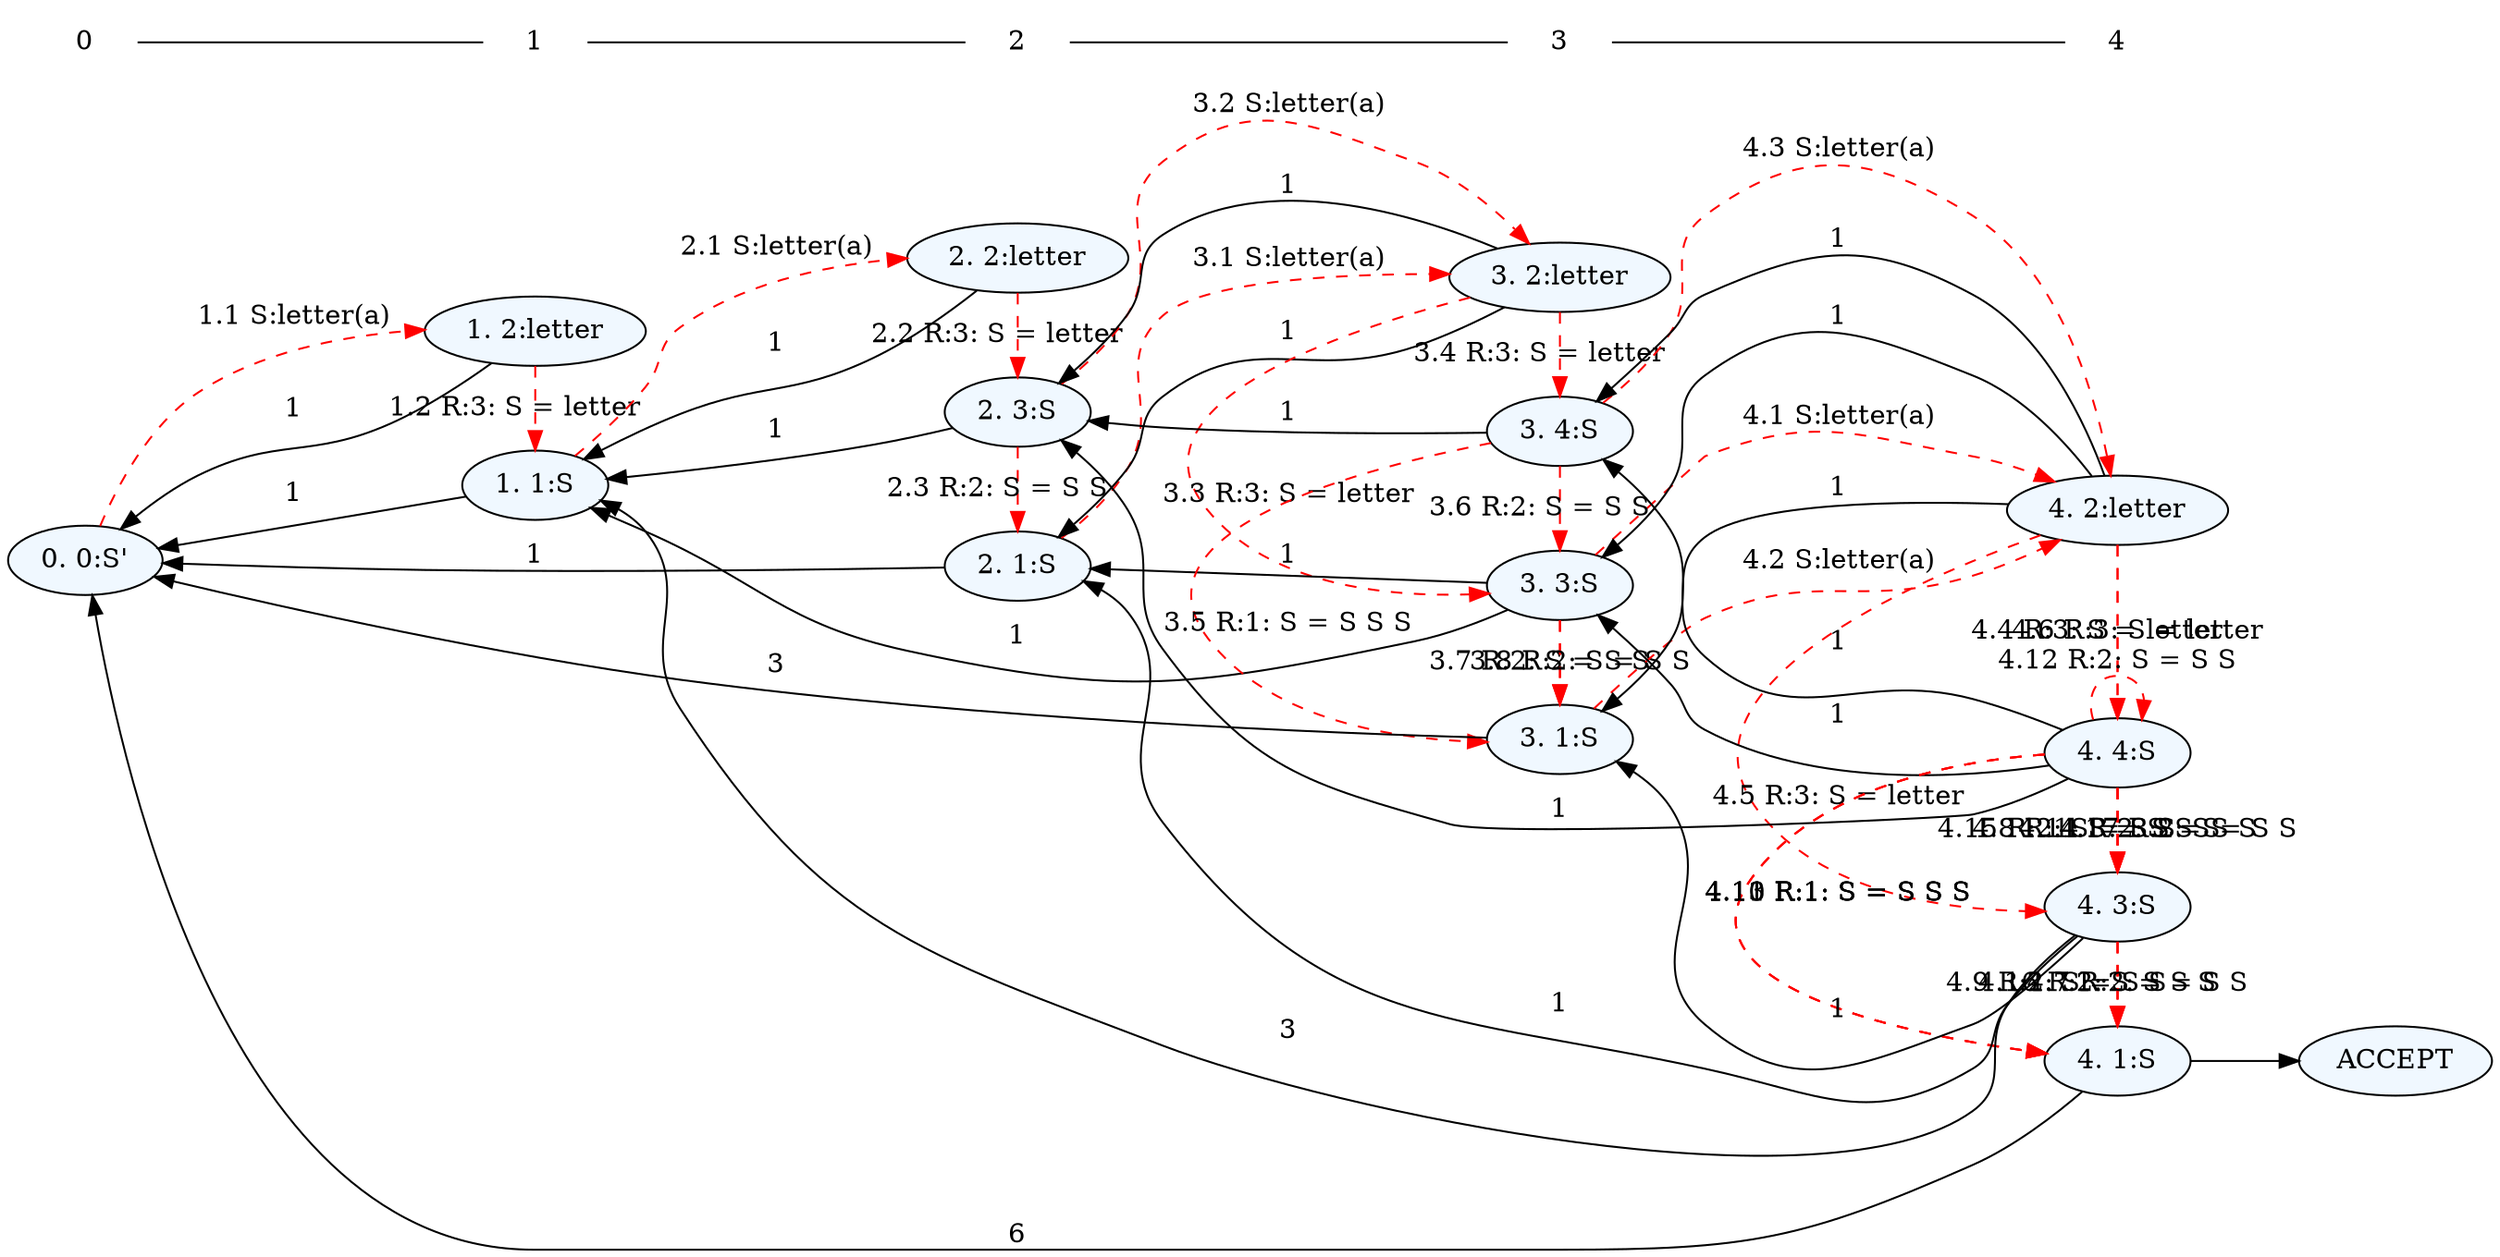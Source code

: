 
    digraph parglare_trace {
    rankdir=LR
    fontname = "Bitstream Vera Sans"
    fontsize = 8
    node[
        style=filled,
        fillcolor=aliceblue
    ]
    nodesep = 0.3
    edge[dir=black,arrowtail=empty]

head_0_0 [label="0. 0:S'"];
head_1_2 [label="1. 2:letter"];
head_1_1 [label="1. 1:S"];
head_1_2 -> head_0_0 [label="1"];
head_0_0 -> head_1_2 [label="1.1 S:letter(a)" color="red" style="dashed"];
head_1_1 -> head_0_0 [label="1"];
head_1_2 -> head_1_1 [label="1.2 R:3: S = letter" color="red" style="dashed"];
head_2_2 [label="2. 2:letter"];
head_2_3 [label="2. 3:S"];
head_2_1 [label="2. 1:S"];
head_2_2 -> head_1_1 [label="1"];
head_1_1 -> head_2_2 [label="2.1 S:letter(a)" color="red" style="dashed"];
head_2_3 -> head_1_1 [label="1"];
head_2_2 -> head_2_3 [label="2.2 R:3: S = letter" color="red" style="dashed"];
head_2_1 -> head_0_0 [label="1"];
head_2_3 -> head_2_1 [label="2.3 R:2: S = S S" color="red" style="dashed"];
head_3_2 [label="3. 2:letter"];
head_3_3 [label="3. 3:S"];
head_3_4 [label="3. 4:S"];
head_3_1 [label="3. 1:S"];
head_3_2 -> head_2_1 [label="1"];
head_2_1 -> head_3_2 [label="3.1 S:letter(a)" color="red" style="dashed"];
head_3_2 -> head_2_3 [label="1"];
head_2_3 -> head_3_2 [label="3.2 S:letter(a)" color="red" style="dashed"];
head_3_3 -> head_2_1 [label="1"];
head_3_2 -> head_3_3 [label="3.3 R:3: S = letter" color="red" style="dashed"];
head_3_4 -> head_2_3 [label="1"];
head_3_2 -> head_3_4 [label="3.4 R:3: S = letter" color="red" style="dashed"];
head_3_1 -> head_0_0 [label="3"];
head_3_4 -> head_3_1 [label="3.5 R:1: S = S S S" color="red" style="dashed"];
head_3_3 -> head_1_1 [label="1"];
head_3_4 -> head_3_3 [label="3.6 R:2: S = S S" color="red" style="dashed"];
head_3_3 -> head_3_1 [label="3.7 R:2: S = S S" color="red" style="dashed"];
head_3_3 -> head_3_1 [label="3.8 R:2: S = S S" color="red" style="dashed"];

head_4_1 -> ACCEPT;
head_4_2 [label="4. 2:letter"];
head_4_4 [label="4. 4:S"];
head_4_3 [label="4. 3:S"];
head_4_1 [label="4. 1:S"];
head_4_2 -> head_3_3 [label="1"];
head_3_3 -> head_4_2 [label="4.1 S:letter(a)" color="red" style="dashed"];
head_4_2 -> head_3_1 [label="1"];
head_3_1 -> head_4_2 [label="4.2 S:letter(a)" color="red" style="dashed"];
head_4_2 -> head_3_4 [label="1"];
head_3_4 -> head_4_2 [label="4.3 S:letter(a)" color="red" style="dashed"];
head_4_4 -> head_3_3 [label="1"];
head_4_2 -> head_4_4 [label="4.4 R:3: S = letter" color="red" style="dashed"];
head_4_3 -> head_3_1 [label="1"];
head_4_2 -> head_4_3 [label="4.5 R:3: S = letter" color="red" style="dashed"];
head_4_4 -> head_3_4 [label="1"];
head_4_2 -> head_4_4 [label="4.6 R:3: S = letter" color="red" style="dashed"];
head_4_1 -> head_0_0 [label="6"];
head_4_3 -> head_4_1 [label="4.7 R:2: S = S S" color="red" style="dashed"];
head_4_3 -> head_1_1 [label="3"];
head_4_4 -> head_4_3 [label="4.8 R:1: S = S S S" color="red" style="dashed"];
head_4_3 -> head_4_1 [label="4.9 R:2: S = S S" color="red" style="dashed"];
head_4_4 -> head_4_1 [label="4.10 R:1: S = S S S" color="red" style="dashed"];
head_4_4 -> head_4_1 [label="4.11 R:1: S = S S S" color="red" style="dashed"];
head_4_4 -> head_2_3 [label="1"];
head_4_4 -> head_4_4 [label="4.12 R:2: S = S S" color="red" style="dashed"];
head_4_4 -> head_4_1 [label="4.13 R:1: S = S S S" color="red" style="dashed"];
head_4_4 -> head_4_3 [label="4.14 R:2: S = S S" color="red" style="dashed"];
head_4_3 -> head_2_1 [label="1"];
head_4_4 -> head_4_3 [label="4.15 R:2: S = S S" color="red" style="dashed"];
head_4_3 -> head_4_1 [label="4.16 R:2: S = S S" color="red" style="dashed"];
head_4_4 -> head_4_3 [label="4.17 R:2: S = S S" color="red" style="dashed"];

node [shape=none, style=""]
{rank=same; 0;  head_0_0;}
{rank=same; 1;  head_1_2; head_1_1;}
{rank=same; 2;  head_2_2; head_2_3; head_2_1;}
{rank=same; 3;  head_3_2; head_3_3; head_3_4; head_3_1;}
{rank=same; 4;  head_4_2; head_4_4; head_4_3; head_4_1;}
0->1->2->3->4[arrowhead=none];
}
